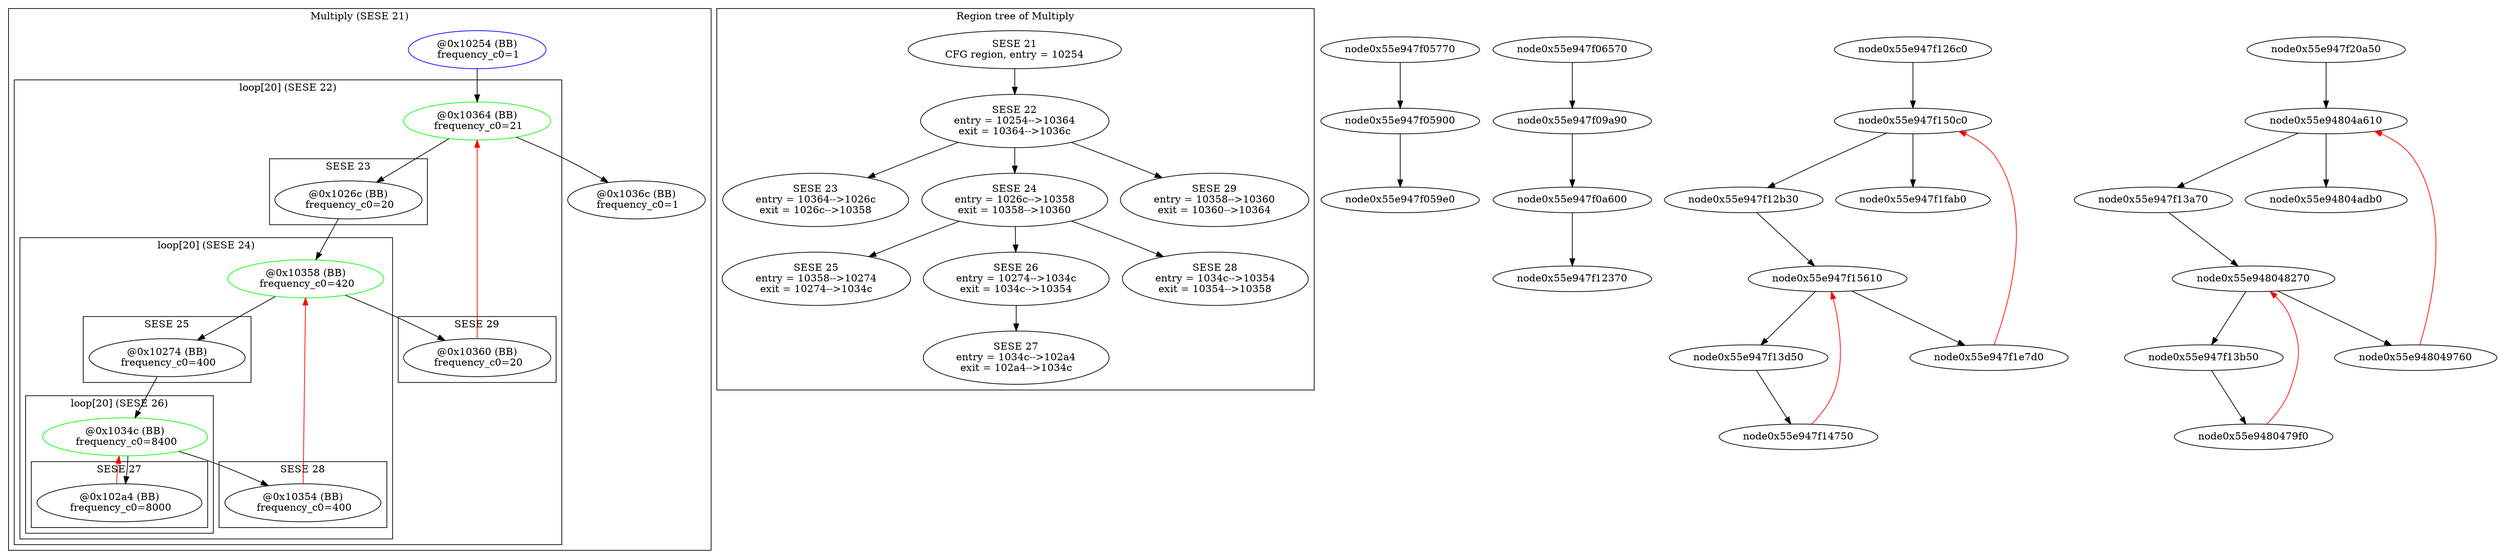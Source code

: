 digraph G {
subgraph cluster_Multiply {
graph [label = "Multiply (SESE 21)"];
subgraph cluster_sese_region0x55e947f62ea0 {
graph [label = "loop[20] (SESE 22)"];
node0x55e948053ef0 [label = "@0x10364 (BB)\n frequency_c0=21\n" ,color="green"];
node0x55e948046fb0 [label = "@0x1026c (BB)\n frequency_c0=20\n"];
node0x55e948053650 [label = "@0x10358 (BB)\n frequency_c0=420\n" ,color="green"];
node0x55e94804eb20 [label = "@0x10274 (BB)\n frequency_c0=400\n"];
node0x55e9480527e0 [label = "@0x1034c (BB)\n frequency_c0=8400\n" ,color="green"];
node0x55e948051310 [label = "@0x102a4 (BB)\n frequency_c0=8000\n"];
node0x55e948052f80 [label = "@0x10354 (BB)\n frequency_c0=400\n"];
node0x55e948053c20 [label = "@0x10360 (BB)\n frequency_c0=20\n"];
subgraph cluster_sese_region0x55e947f62f30 {
graph [label = "SESE 23"];
node0x55e948046fb0;
};
subgraph cluster_sese_region0x55e947f62fc0 {
graph [label = "loop[20] (SESE 24)"];
node0x55e948053650;
node0x55e94804eb20;
node0x55e9480527e0;
node0x55e948051310;
node0x55e948052f80;
subgraph cluster_sese_region0x55e947f5c510 {
graph [label = "SESE 25"];
node0x55e94804eb20;
};
subgraph cluster_sese_region0x55e947f6bce0 {
graph [label = "loop[20] (SESE 26)"];
node0x55e9480527e0;
node0x55e948051310;
subgraph cluster_sese_region0x55e947f6c070 {
graph [label = "SESE 27"];
node0x55e948051310;
};
};
subgraph cluster_sese_region0x55e947f30060 {
graph [label = "SESE 28"];
node0x55e948052f80;
};
};
subgraph cluster_sese_region0x55e947f30180 {
graph [label = "SESE 29"];
node0x55e948053c20;
};
};
node0x55e948046ed0 [label = "@0x10254 (BB)\n frequency_c0=1\n" ,color="blue"];
node0x55e948046fb0;
node0x55e94804eb20;
node0x55e948051310;
node0x55e9480527e0;
node0x55e948052f80;
node0x55e948053650;
node0x55e948053c20;
node0x55e948053ef0;
node0x55e94805a370 [label = "@0x1036c (BB)\n frequency_c0=1\n"];
}
subgraph cluster_SESERegion_of_Multiply {
graph [label = "Region tree of Multiply"];
region0x55e947f62ca0 [label = "SESE 21
CFG region, entry = 10254"];
region0x55e947f62ea0 [label = "SESE 22
entry = 10254-->10364
exit = 10364-->1036c"];
region0x55e947f62f30 [label = "SESE 23
entry = 10364-->1026c
exit = 1026c-->10358"];
region0x55e947f62fc0 [label = "SESE 24
entry = 1026c-->10358
exit = 10358-->10360"];
region0x55e947f5c510 [label = "SESE 25
entry = 10358-->10274
exit = 10274-->1034c"];
region0x55e947f6bce0 [label = "SESE 26
entry = 10274-->1034c
exit = 1034c-->10354"];
region0x55e947f6c070 [label = "SESE 27
entry = 1034c-->102a4
exit = 102a4-->1034c"];
region0x55e947f30060 [label = "SESE 28
entry = 1034c-->10354
exit = 10354-->10358"];
region0x55e947f30180 [label = "SESE 29
entry = 10358-->10360
exit = 10360-->10364"];
region0x55e947f62ca0 -> region0x55e947f62ea0;
region0x55e947f62ea0 -> region0x55e947f62f30;
region0x55e947f62ea0 -> region0x55e947f62fc0;
region0x55e947f62fc0 -> region0x55e947f5c510;
region0x55e947f62fc0 -> region0x55e947f6bce0;
region0x55e947f6bce0 -> region0x55e947f6c070;
region0x55e947f62fc0 -> region0x55e947f30060;
region0x55e947f62ea0 -> region0x55e947f30180;
}
node0x55e947f05770 -> node0x55e947f05900;
node0x55e947f05900 -> node0x55e947f059e0;
node0x55e947f06570 -> node0x55e947f09a90;
node0x55e947f09a90 -> node0x55e947f0a600;
node0x55e947f0a600 -> node0x55e947f12370;
node0x55e947f126c0 -> node0x55e947f150c0;
node0x55e947f12b30 -> node0x55e947f15610;
node0x55e947f13d50 -> node0x55e947f14750;
node0x55e947f14750 -> node0x55e947f15610[color="red"];
node0x55e947f15610 -> node0x55e947f13d50;
node0x55e947f15610 -> node0x55e947f1e7d0;
node0x55e947f1e7d0 -> node0x55e947f150c0[color="red"];
node0x55e947f150c0 -> node0x55e947f12b30;
node0x55e947f150c0 -> node0x55e947f1fab0;
node0x55e947f20a50 -> node0x55e94804a610;
node0x55e947f13a70 -> node0x55e948048270;
node0x55e947f13b50 -> node0x55e9480479f0;
node0x55e9480479f0 -> node0x55e948048270[color="red"];
node0x55e948048270 -> node0x55e947f13b50;
node0x55e948048270 -> node0x55e948049760;
node0x55e948049760 -> node0x55e94804a610[color="red"];
node0x55e94804a610 -> node0x55e947f13a70;
node0x55e94804a610 -> node0x55e94804adb0;
node0x55e948046ed0 -> node0x55e948053ef0;
node0x55e948046fb0 -> node0x55e948053650;
node0x55e94804eb20 -> node0x55e9480527e0;
node0x55e948051310 -> node0x55e9480527e0[color="red"];
node0x55e9480527e0 -> node0x55e948051310;
node0x55e9480527e0 -> node0x55e948052f80;
node0x55e948052f80 -> node0x55e948053650[color="red"];
node0x55e948053650 -> node0x55e94804eb20;
node0x55e948053650 -> node0x55e948053c20;
node0x55e948053c20 -> node0x55e948053ef0[color="red"];
node0x55e948053ef0 -> node0x55e948046fb0;
node0x55e948053ef0 -> node0x55e94805a370;
}
